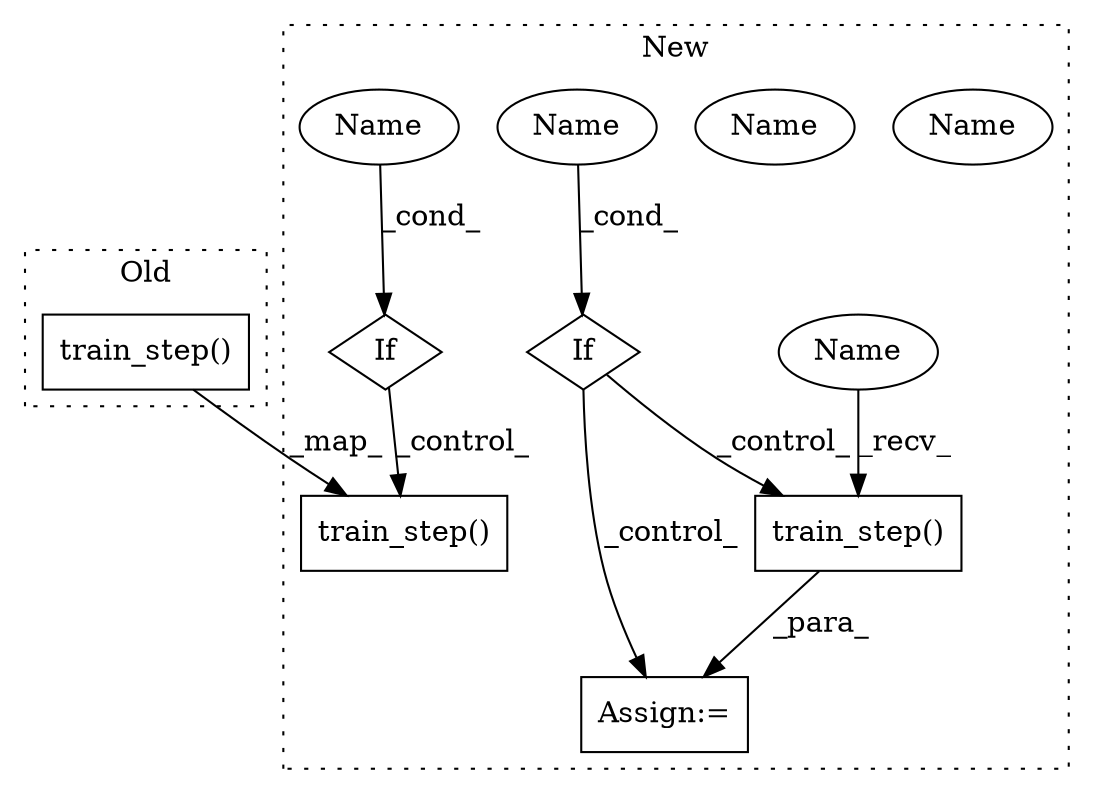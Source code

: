 digraph G {
subgraph cluster0 {
1 [label="train_step()" a="75" s="6208" l="20" shape="box"];
label = "Old";
style="dotted";
}
subgraph cluster1 {
2 [label="train_step()" a="75" s="6663" l="20" shape="box"];
3 [label="If" a="96" s="6624" l="3" shape="diamond"];
4 [label="Name" a="87" s="6627" l="14" shape="ellipse"];
5 [label="train_step()" a="75" s="6425" l="20" shape="box"];
6 [label="If" a="96" s="6311" l="3" shape="diamond"];
7 [label="Name" a="87" s="6314" l="14" shape="ellipse"];
8 [label="Assign:=" a="68" s="6422" l="3" shape="box"];
9 [label="Name" a="87" s="6425" l="7" shape="ellipse"];
10 [label="Name" a="87" s="6627" l="14" shape="ellipse"];
11 [label="Name" a="87" s="6314" l="14" shape="ellipse"];
label = "New";
style="dotted";
}
1 -> 2 [label="_map_"];
3 -> 2 [label="_control_"];
5 -> 8 [label="_para_"];
6 -> 8 [label="_control_"];
6 -> 5 [label="_control_"];
9 -> 5 [label="_recv_"];
10 -> 3 [label="_cond_"];
11 -> 6 [label="_cond_"];
}